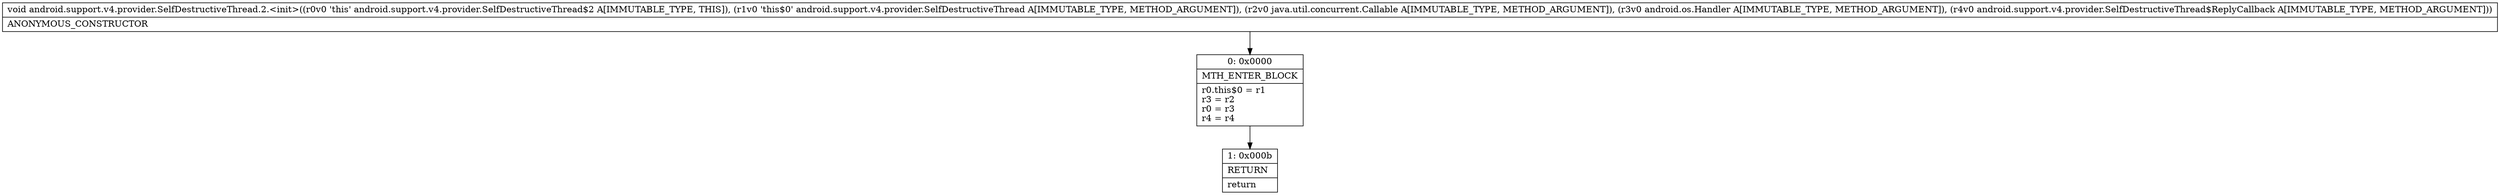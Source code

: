 digraph "CFG forandroid.support.v4.provider.SelfDestructiveThread.2.\<init\>(Landroid\/support\/v4\/provider\/SelfDestructiveThread;Ljava\/util\/concurrent\/Callable;Landroid\/os\/Handler;Landroid\/support\/v4\/provider\/SelfDestructiveThread$ReplyCallback;)V" {
Node_0 [shape=record,label="{0\:\ 0x0000|MTH_ENTER_BLOCK\l|r0.this$0 = r1\lr3 = r2\lr0 = r3\lr4 = r4\l}"];
Node_1 [shape=record,label="{1\:\ 0x000b|RETURN\l|return\l}"];
MethodNode[shape=record,label="{void android.support.v4.provider.SelfDestructiveThread.2.\<init\>((r0v0 'this' android.support.v4.provider.SelfDestructiveThread$2 A[IMMUTABLE_TYPE, THIS]), (r1v0 'this$0' android.support.v4.provider.SelfDestructiveThread A[IMMUTABLE_TYPE, METHOD_ARGUMENT]), (r2v0 java.util.concurrent.Callable A[IMMUTABLE_TYPE, METHOD_ARGUMENT]), (r3v0 android.os.Handler A[IMMUTABLE_TYPE, METHOD_ARGUMENT]), (r4v0 android.support.v4.provider.SelfDestructiveThread$ReplyCallback A[IMMUTABLE_TYPE, METHOD_ARGUMENT]))  | ANONYMOUS_CONSTRUCTOR\l}"];
MethodNode -> Node_0;
Node_0 -> Node_1;
}

